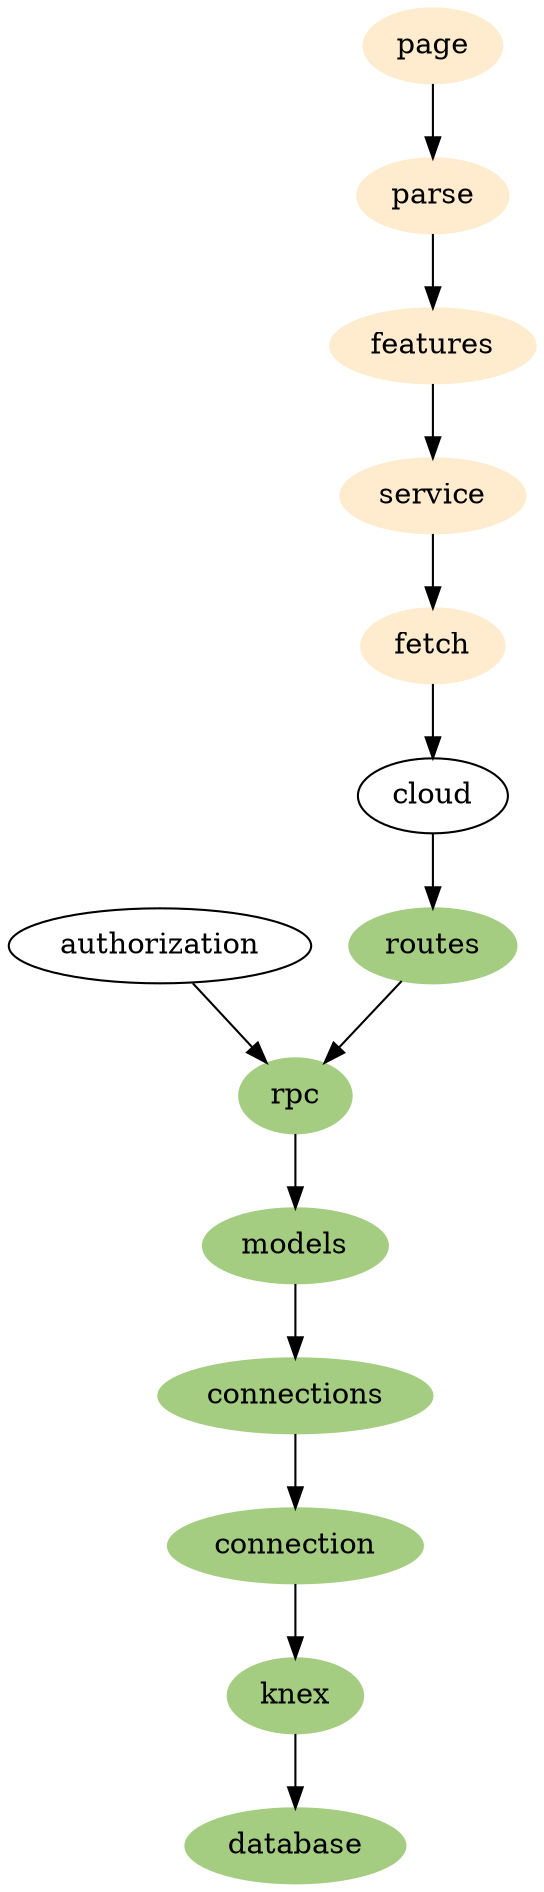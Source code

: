 digraph intranet {
  cloud
  subgraph client {
    node [style=filled,color=blanchedalmond]
    label="cliente";
    style="filled";
    color=aquamarine
    page
      -> parse
      -> features [shape=box];
      features -> service
      -> fetch
      -> cloud;
  }
  subgraph server {
    node [style=filled,color="#a4cd82"]
    label="cliente";
    style="filled";
    color="#3a3e3f"
    cloud -> routes -> rpc -> models -> connections -> connection -> knex -> database
  }
  authorization -> rpc
}
